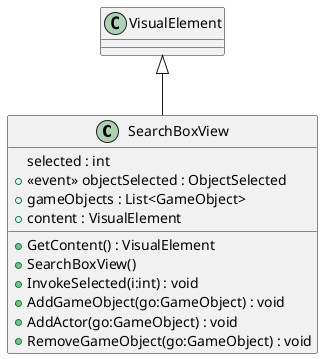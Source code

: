 @startuml
class SearchBoxView {
    selected : int
    +  <<event>> objectSelected : ObjectSelected 
    + gameObjects : List<GameObject>
    + content : VisualElement
    + GetContent() : VisualElement
    + SearchBoxView()
    + InvokeSelected(i:int) : void
    + AddGameObject(go:GameObject) : void
    + AddActor(go:GameObject) : void
    + RemoveGameObject(go:GameObject) : void
}
VisualElement <|-- SearchBoxView
@enduml
